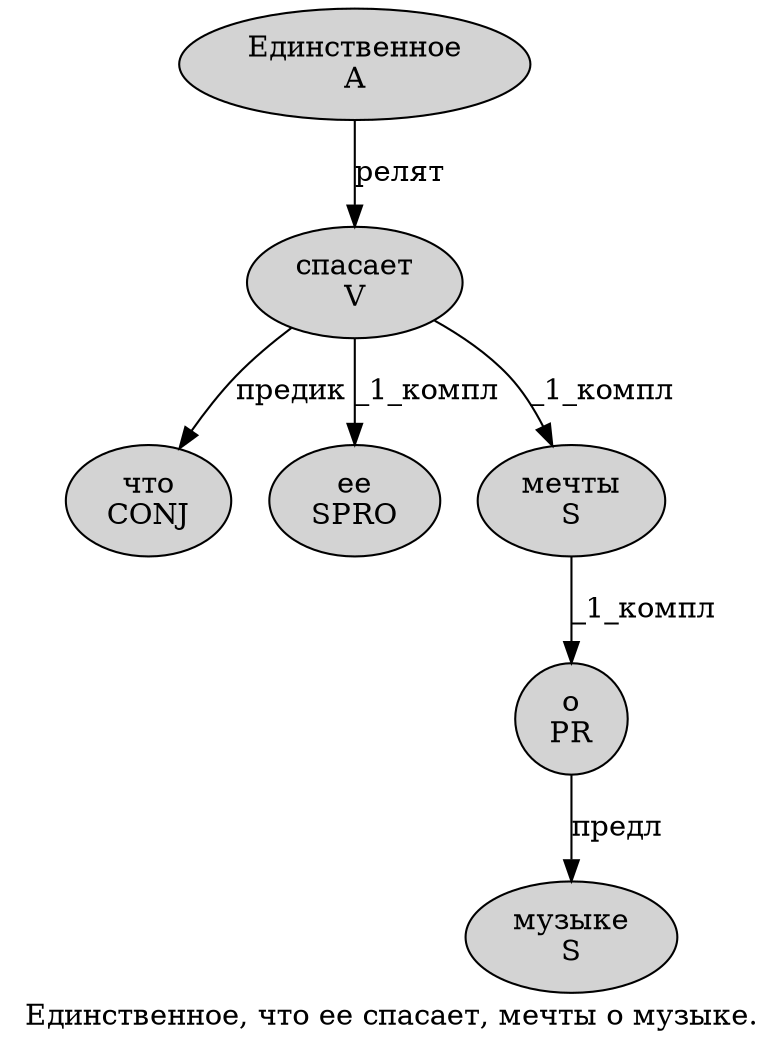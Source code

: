 digraph SENTENCE_1328 {
	graph [label="Единственное, что ее спасает, мечты о музыке."]
	node [style=filled]
		0 [label="Единственное
A" color="" fillcolor=lightgray penwidth=1 shape=ellipse]
		2 [label="что
CONJ" color="" fillcolor=lightgray penwidth=1 shape=ellipse]
		3 [label="ее
SPRO" color="" fillcolor=lightgray penwidth=1 shape=ellipse]
		4 [label="спасает
V" color="" fillcolor=lightgray penwidth=1 shape=ellipse]
		6 [label="мечты
S" color="" fillcolor=lightgray penwidth=1 shape=ellipse]
		7 [label="о
PR" color="" fillcolor=lightgray penwidth=1 shape=ellipse]
		8 [label="музыке
S" color="" fillcolor=lightgray penwidth=1 shape=ellipse]
			4 -> 2 [label="предик"]
			4 -> 3 [label="_1_компл"]
			4 -> 6 [label="_1_компл"]
			6 -> 7 [label="_1_компл"]
			0 -> 4 [label="релят"]
			7 -> 8 [label="предл"]
}